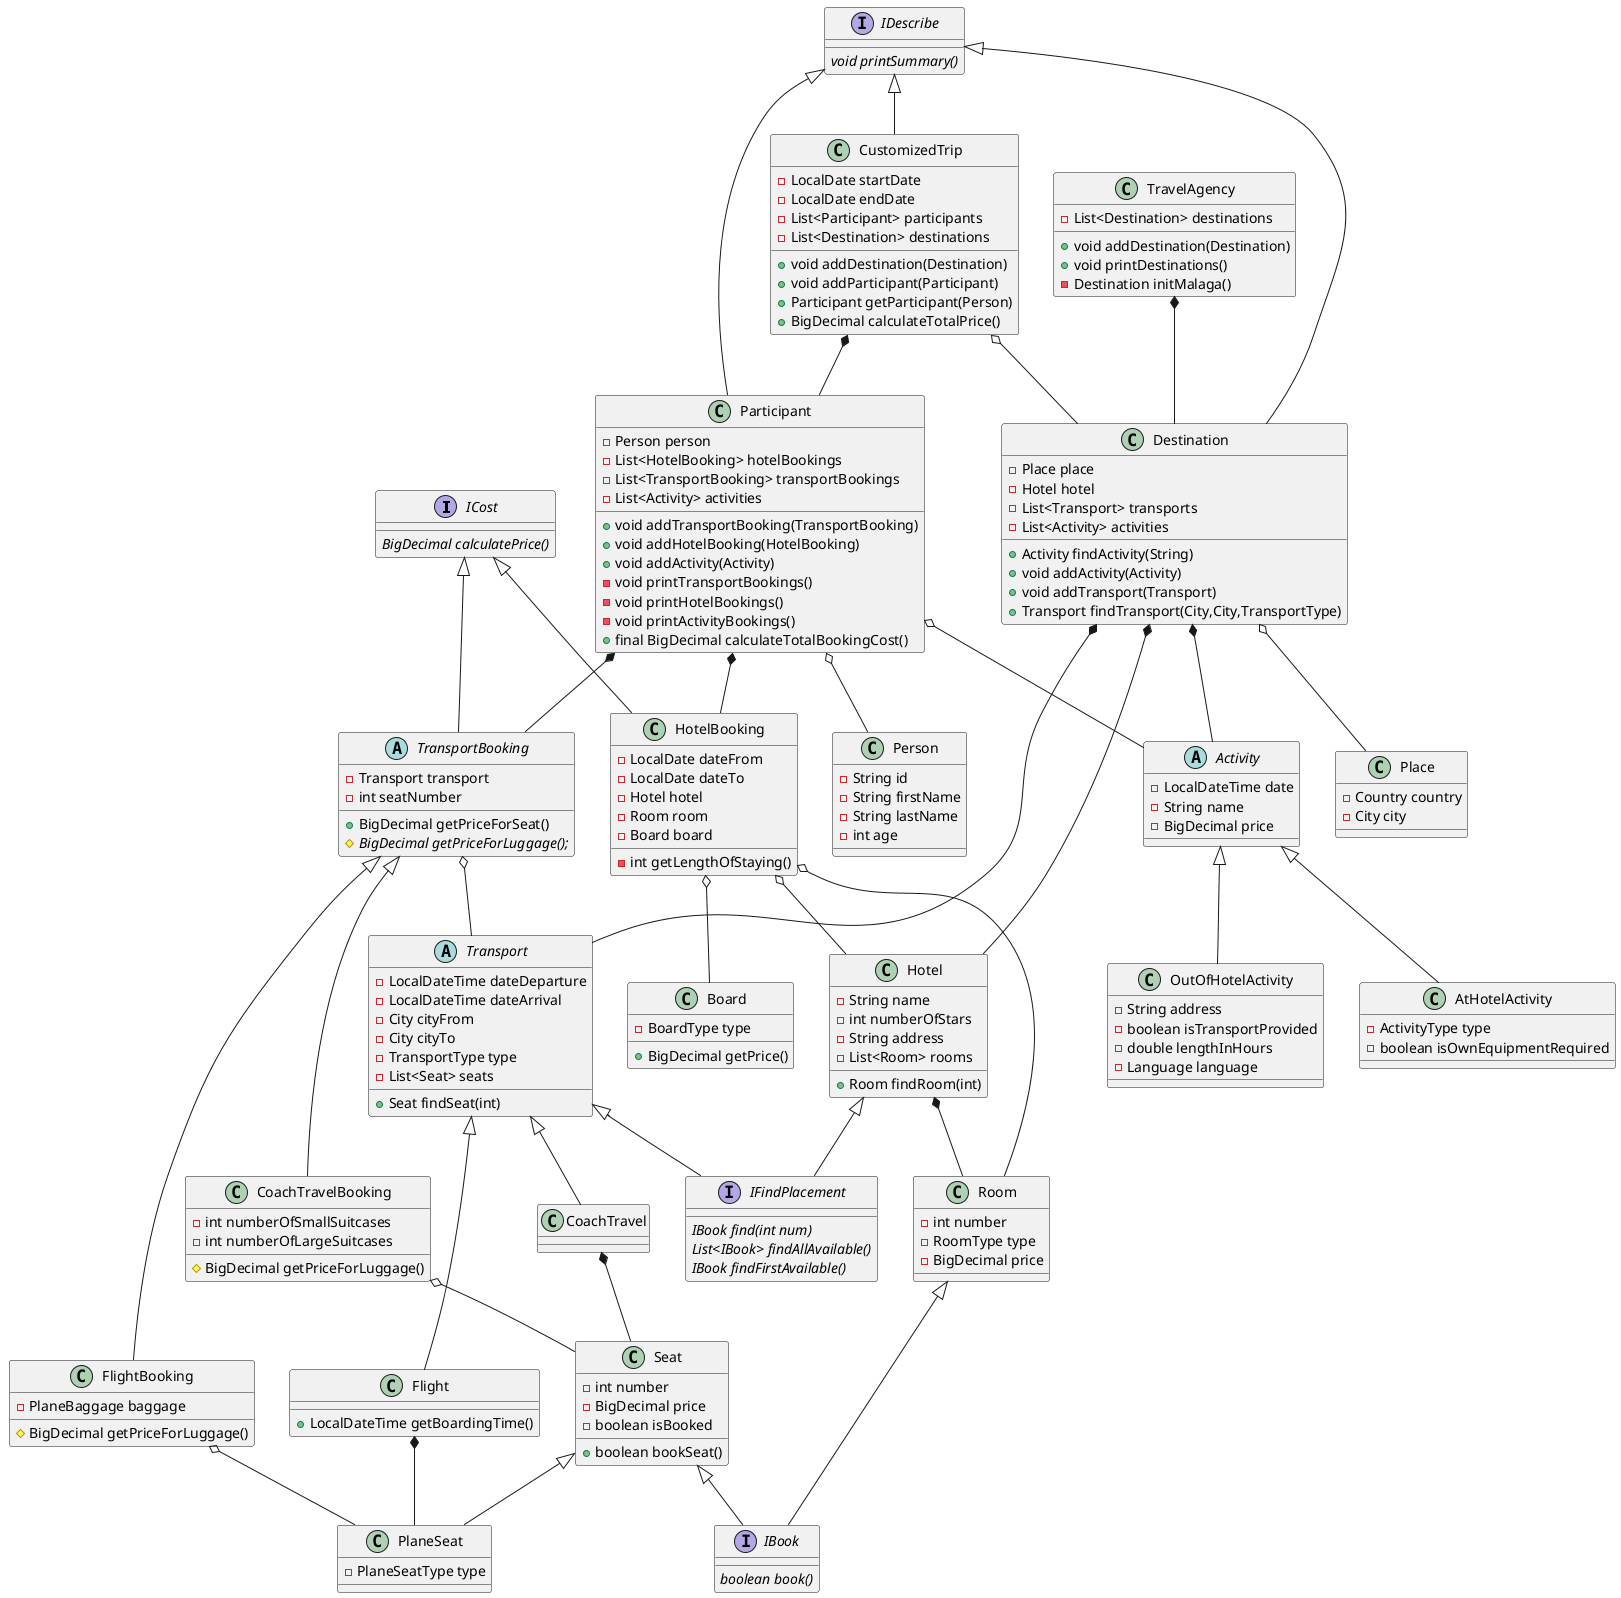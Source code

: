 @startuml
interface ICost {
{abstract} BigDecimal calculatePrice()
}
interface IDescribe {
{abstract} void printSummary()
}
interface IBook {
{abstract} boolean book()
}
interface IFindPlacement {
{abstract} IBook find(int num)
{abstract} List<IBook> findAllAvailable()
{abstract} IBook findFirstAvailable()
}
class Hotel {
- String name
- int numberOfStars
- String address
- List<Room> rooms
+ Room findRoom(int)
}
class PlaneSeat {
- PlaneSeatType type
}
class Seat {
- int number
- BigDecimal price
- boolean isBooked
+ boolean bookSeat()
}
class Participant {
- Person person
- List<HotelBooking> hotelBookings
- List<TransportBooking> transportBookings
- List<Activity> activities
+ void addTransportBooking(TransportBooking)
+ void addHotelBooking(HotelBooking)
+ void addActivity(Activity)
- void printTransportBookings()
- void printHotelBookings()
- void printActivityBookings()
+ final BigDecimal calculateTotalBookingCost()
}
class FlightBooking {
- PlaneBaggage baggage
# BigDecimal getPriceForLuggage()
}
class CustomizedTrip {
- LocalDate startDate
- LocalDate endDate
- List<Participant> participants
- List<Destination> destinations
+ void addDestination(Destination)
+ void addParticipant(Participant)
+ Participant getParticipant(Person)
'+ void printSummary()
+ BigDecimal calculateTotalPrice()
}
class HotelBooking {
- LocalDate dateFrom
- LocalDate dateTo
- Hotel hotel
- Room room
- Board board
- int getLengthOfStaying()
}
class Board {
- BoardType type
+ BigDecimal getPrice()
}
class Flight {
+ LocalDateTime getBoardingTime()
}
class TravelAgency {
- List<Destination> destinations
+ void addDestination(Destination)
+ void printDestinations()
- Destination initMalaga()
}
class CoachTravelBooking {
- int numberOfSmallSuitcases
- int numberOfLargeSuitcases
# BigDecimal getPriceForLuggage()
}
abstract class Transport {
- LocalDateTime dateDeparture
- LocalDateTime dateArrival
- City cityFrom
- City cityTo
- TransportType type
- List<Seat> seats
+ Seat findSeat(int)
}
class Place {
- Country country
- City city
}
class Room {
- int number
- RoomType type
- BigDecimal price
}
class OutOfHotelActivity {
- String address
- boolean isTransportProvided
- double lengthInHours
- Language language
}
abstract class Activity {
- LocalDateTime date
- String name
- BigDecimal price
}
class AtHotelActivity {
- ActivityType type
- boolean isOwnEquipmentRequired
}
class Destination {
- Place place
- Hotel hotel
- List<Transport> transports
- List<Activity> activities
+ Activity findActivity(String)
+ void addActivity(Activity)
+ void addTransport(Transport)
'+ void printDestinationSummary()
+ Transport findTransport(City,City,TransportType)
}
abstract class TransportBooking {
- Transport transport
- int seatNumber
+ BigDecimal getPriceForSeat()
# {abstract}BigDecimal getPriceForLuggage();
}
class Person {
- String id
- String firstName
- String lastName
- int age
}
class CoachTravel {
}

TravelAgency *-- Destination
CustomizedTrip o-- Destination
CustomizedTrip *-- Participant
Destination *-- Transport
Destination *-- Hotel
Destination *-- Activity
Destination o-- Place
Participant o-- Person
Participant o-- Activity
Participant *-- HotelBooking
Participant *-- TransportBooking
CoachTravel *-- Seat
Hotel *-- Room
HotelBooking o-- Room
HotelBooking o-- Board
HotelBooking o-- Hotel
TransportBooking o-- Transport
CoachTravelBooking o-- Seat
FlightBooking o-- PlaneSeat
Flight *-- PlaneSeat
ICost <|-- HotelBooking
ICost <|-- TransportBooking
IDescribe <|--  CustomizedTrip
IDescribe <|-- Participant
IDescribe <|-- Destination
Room <|-- IBook
Seat <|-- IBook
Transport <|-- IFindPlacement
Hotel <|-- IFindPlacement
Seat <|-- PlaneSeat
TransportBooking <|-- FlightBooking
Transport <|-- Flight
TransportBooking <|-- CoachTravelBooking
Activity <|-- OutOfHotelActivity
Activity <|-- AtHotelActivity
Transport <|-- CoachTravel
@enduml